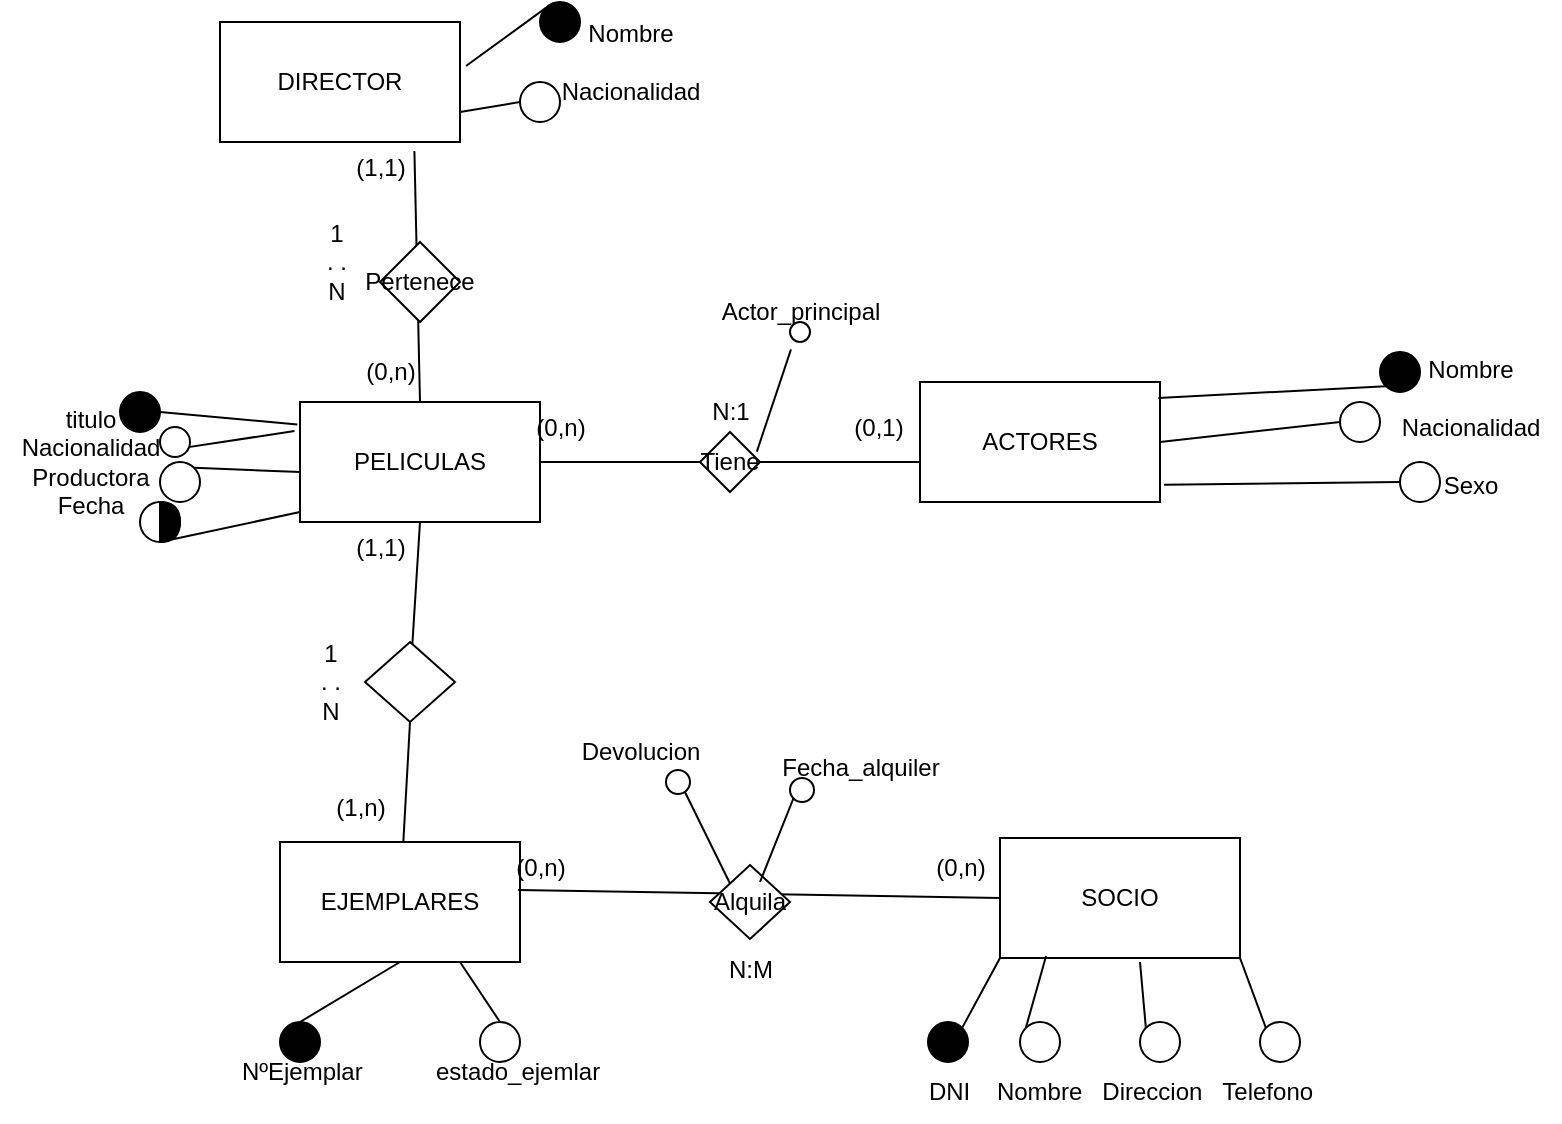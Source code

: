 <mxfile version="24.7.16">
  <diagram name="Página-1" id="RYaDu93JRH5T1yxg-O5U">
    <mxGraphModel dx="1134" dy="1034" grid="1" gridSize="10" guides="1" tooltips="1" connect="1" arrows="1" fold="1" page="1" pageScale="1" pageWidth="827" pageHeight="1169" math="0" shadow="0">
      <root>
        <mxCell id="0" />
        <mxCell id="1" parent="0" />
        <mxCell id="RigSfvIxKnmACGcDbRm8-1" value="PELICULAS" style="whiteSpace=wrap;html=1;" vertex="1" parent="1">
          <mxGeometry x="150" y="220" width="120" height="60" as="geometry" />
        </mxCell>
        <mxCell id="RigSfvIxKnmACGcDbRm8-3" value="DIRECTOR" style="whiteSpace=wrap;html=1;" vertex="1" parent="1">
          <mxGeometry x="110" y="30" width="120" height="60" as="geometry" />
        </mxCell>
        <mxCell id="RigSfvIxKnmACGcDbRm8-4" value="EJEMPLARES" style="whiteSpace=wrap;html=1;" vertex="1" parent="1">
          <mxGeometry x="140" y="440" width="120" height="60" as="geometry" />
        </mxCell>
        <mxCell id="RigSfvIxKnmACGcDbRm8-5" value="SOCIO" style="whiteSpace=wrap;html=1;" vertex="1" parent="1">
          <mxGeometry x="500" y="438" width="120" height="60" as="geometry" />
        </mxCell>
        <mxCell id="RigSfvIxKnmACGcDbRm8-6" value="ACTORES" style="whiteSpace=wrap;html=1;" vertex="1" parent="1">
          <mxGeometry x="460" y="210" width="120" height="60" as="geometry" />
        </mxCell>
        <mxCell id="RigSfvIxKnmACGcDbRm8-7" value="titulo&lt;div&gt;Nacionalidad&lt;/div&gt;&lt;div&gt;Productora&lt;/div&gt;&lt;div&gt;Fecha&lt;/div&gt;" style="text;html=1;align=center;verticalAlign=middle;resizable=0;points=[];autosize=1;strokeColor=none;fillColor=none;" vertex="1" parent="1">
          <mxGeometry y="215" width="90" height="70" as="geometry" />
        </mxCell>
        <mxCell id="RigSfvIxKnmACGcDbRm8-8" value="" style="endArrow=none;html=1;rounded=0;entryX=-0.023;entryY=0.242;entryDx=0;entryDy=0;entryPerimeter=0;" edge="1" parent="1" source="RigSfvIxKnmACGcDbRm8-7" target="RigSfvIxKnmACGcDbRm8-1">
          <mxGeometry width="50" height="50" relative="1" as="geometry">
            <mxPoint x="60" y="300" as="sourcePoint" />
            <mxPoint x="110" y="250" as="targetPoint" />
          </mxGeometry>
        </mxCell>
        <mxCell id="RigSfvIxKnmACGcDbRm8-9" value="" style="ellipse;whiteSpace=wrap;html=1;aspect=fixed;strokeColor=#000000;fillColor=#000000;" vertex="1" parent="1">
          <mxGeometry x="60" y="215" width="20" height="20" as="geometry" />
        </mxCell>
        <mxCell id="RigSfvIxKnmACGcDbRm8-10" value="" style="ellipse;whiteSpace=wrap;html=1;aspect=fixed;" vertex="1" parent="1">
          <mxGeometry x="80" y="232.5" width="15" height="15" as="geometry" />
        </mxCell>
        <mxCell id="RigSfvIxKnmACGcDbRm8-11" value="" style="ellipse;whiteSpace=wrap;html=1;aspect=fixed;" vertex="1" parent="1">
          <mxGeometry x="80" y="250" width="20" height="20" as="geometry" />
        </mxCell>
        <mxCell id="RigSfvIxKnmACGcDbRm8-12" value="" style="ellipse;whiteSpace=wrap;html=1;aspect=fixed;" vertex="1" parent="1">
          <mxGeometry x="70" y="270" width="20" height="20" as="geometry" />
        </mxCell>
        <mxCell id="RigSfvIxKnmACGcDbRm8-13" value="" style="endArrow=none;html=1;rounded=0;entryX=-0.011;entryY=0.187;entryDx=0;entryDy=0;entryPerimeter=0;exitX=1;exitY=0.5;exitDx=0;exitDy=0;" edge="1" parent="1" source="RigSfvIxKnmACGcDbRm8-9" target="RigSfvIxKnmACGcDbRm8-1">
          <mxGeometry width="50" height="50" relative="1" as="geometry">
            <mxPoint x="100" y="253" as="sourcePoint" />
            <mxPoint x="157" y="245" as="targetPoint" />
          </mxGeometry>
        </mxCell>
        <mxCell id="RigSfvIxKnmACGcDbRm8-14" value="" style="endArrow=none;html=1;rounded=0;exitX=1;exitY=0;exitDx=0;exitDy=0;" edge="1" parent="1" source="RigSfvIxKnmACGcDbRm8-11">
          <mxGeometry width="50" height="50" relative="1" as="geometry">
            <mxPoint x="110" y="263" as="sourcePoint" />
            <mxPoint x="150" y="255" as="targetPoint" />
          </mxGeometry>
        </mxCell>
        <mxCell id="RigSfvIxKnmACGcDbRm8-16" value="" style="endArrow=none;html=1;rounded=0;exitX=0.5;exitY=1;exitDx=0;exitDy=0;" edge="1" parent="1" source="RigSfvIxKnmACGcDbRm8-12">
          <mxGeometry width="50" height="50" relative="1" as="geometry">
            <mxPoint x="130" y="283" as="sourcePoint" />
            <mxPoint x="150" y="275" as="targetPoint" />
          </mxGeometry>
        </mxCell>
        <mxCell id="RigSfvIxKnmACGcDbRm8-17" value="" style="shape=or;whiteSpace=wrap;html=1;fillColor=#000000;" vertex="1" parent="1">
          <mxGeometry x="80" y="270" width="10" height="20" as="geometry" />
        </mxCell>
        <mxCell id="RigSfvIxKnmACGcDbRm8-19" value="Nombre&lt;div&gt;&lt;span style=&quot;background-color: initial;&quot;&gt;&lt;br&gt;&lt;/span&gt;&lt;/div&gt;&lt;div&gt;&lt;span style=&quot;background-color: initial;&quot;&gt;Nacionalidad&lt;/span&gt;&lt;/div&gt;&lt;div&gt;&lt;br&gt;&lt;div&gt;Sexo&lt;/div&gt;&lt;/div&gt;&lt;div&gt;&lt;br&gt;&lt;/div&gt;" style="text;html=1;align=center;verticalAlign=middle;resizable=0;points=[];autosize=1;strokeColor=none;fillColor=none;" vertex="1" parent="1">
          <mxGeometry x="690" y="190" width="90" height="100" as="geometry" />
        </mxCell>
        <mxCell id="RigSfvIxKnmACGcDbRm8-20" value="" style="endArrow=none;html=1;rounded=0;exitX=0.993;exitY=0.133;exitDx=0;exitDy=0;exitPerimeter=0;entryX=0;entryY=1;entryDx=0;entryDy=0;" edge="1" parent="1" source="RigSfvIxKnmACGcDbRm8-6" target="RigSfvIxKnmACGcDbRm8-21">
          <mxGeometry width="50" height="50" relative="1" as="geometry">
            <mxPoint x="570" y="330" as="sourcePoint" />
            <mxPoint x="640" y="218" as="targetPoint" />
          </mxGeometry>
        </mxCell>
        <mxCell id="RigSfvIxKnmACGcDbRm8-21" value="" style="ellipse;whiteSpace=wrap;html=1;aspect=fixed;fillColor=#000000;" vertex="1" parent="1">
          <mxGeometry x="690" y="195" width="20" height="20" as="geometry" />
        </mxCell>
        <mxCell id="RigSfvIxKnmACGcDbRm8-22" value="" style="ellipse;whiteSpace=wrap;html=1;aspect=fixed;" vertex="1" parent="1">
          <mxGeometry x="670" y="220" width="20" height="20" as="geometry" />
        </mxCell>
        <mxCell id="RigSfvIxKnmACGcDbRm8-23" value="" style="ellipse;whiteSpace=wrap;html=1;aspect=fixed;" vertex="1" parent="1">
          <mxGeometry x="700" y="250" width="20" height="20" as="geometry" />
        </mxCell>
        <mxCell id="RigSfvIxKnmACGcDbRm8-24" value="" style="endArrow=none;html=1;rounded=0;exitX=1;exitY=0.5;exitDx=0;exitDy=0;entryX=0;entryY=0.5;entryDx=0;entryDy=0;" edge="1" parent="1" source="RigSfvIxKnmACGcDbRm8-6" target="RigSfvIxKnmACGcDbRm8-22">
          <mxGeometry width="50" height="50" relative="1" as="geometry">
            <mxPoint x="589" y="228" as="sourcePoint" />
            <mxPoint x="703" y="222" as="targetPoint" />
          </mxGeometry>
        </mxCell>
        <mxCell id="RigSfvIxKnmACGcDbRm8-25" value="" style="endArrow=none;html=1;rounded=0;exitX=1.017;exitY=0.857;exitDx=0;exitDy=0;exitPerimeter=0;entryX=0;entryY=0.5;entryDx=0;entryDy=0;" edge="1" parent="1" source="RigSfvIxKnmACGcDbRm8-6" target="RigSfvIxKnmACGcDbRm8-23">
          <mxGeometry width="50" height="50" relative="1" as="geometry">
            <mxPoint x="599" y="238" as="sourcePoint" />
            <mxPoint x="713" y="232" as="targetPoint" />
          </mxGeometry>
        </mxCell>
        <mxCell id="RigSfvIxKnmACGcDbRm8-26" value="" style="endArrow=none;html=1;rounded=0;exitX=1;exitY=0.5;exitDx=0;exitDy=0;entryX=0;entryY=0.667;entryDx=0;entryDy=0;entryPerimeter=0;" edge="1" parent="1" source="RigSfvIxKnmACGcDbRm8-27" target="RigSfvIxKnmACGcDbRm8-6">
          <mxGeometry width="50" height="50" relative="1" as="geometry">
            <mxPoint x="250" y="230" as="sourcePoint" />
            <mxPoint x="300" y="180" as="targetPoint" />
          </mxGeometry>
        </mxCell>
        <mxCell id="RigSfvIxKnmACGcDbRm8-28" value="" style="endArrow=none;html=1;rounded=0;exitX=1;exitY=0.5;exitDx=0;exitDy=0;entryX=0;entryY=0.5;entryDx=0;entryDy=0;" edge="1" parent="1" source="RigSfvIxKnmACGcDbRm8-1" target="RigSfvIxKnmACGcDbRm8-27">
          <mxGeometry width="50" height="50" relative="1" as="geometry">
            <mxPoint x="270" y="250" as="sourcePoint" />
            <mxPoint x="460" y="250" as="targetPoint" />
          </mxGeometry>
        </mxCell>
        <mxCell id="RigSfvIxKnmACGcDbRm8-27" value="Tiene" style="rhombus;whiteSpace=wrap;html=1;" vertex="1" parent="1">
          <mxGeometry x="350" y="235" width="30" height="30" as="geometry" />
        </mxCell>
        <mxCell id="RigSfvIxKnmACGcDbRm8-29" value="" style="endArrow=none;html=1;rounded=0;exitX=0.947;exitY=0.327;exitDx=0;exitDy=0;exitPerimeter=0;entryX=0.455;entryY=1.122;entryDx=0;entryDy=0;entryPerimeter=0;" edge="1" parent="1" source="RigSfvIxKnmACGcDbRm8-27" target="RigSfvIxKnmACGcDbRm8-31">
          <mxGeometry width="50" height="50" relative="1" as="geometry">
            <mxPoint x="390" y="260" as="sourcePoint" />
            <mxPoint x="390" y="220" as="targetPoint" />
          </mxGeometry>
        </mxCell>
        <mxCell id="RigSfvIxKnmACGcDbRm8-30" value="" style="ellipse;whiteSpace=wrap;html=1;aspect=fixed;" vertex="1" parent="1">
          <mxGeometry x="395" y="180" width="10" height="10" as="geometry" />
        </mxCell>
        <mxCell id="RigSfvIxKnmACGcDbRm8-31" value="Actor_principal" style="text;html=1;align=center;verticalAlign=middle;resizable=0;points=[];autosize=1;strokeColor=none;fillColor=none;" vertex="1" parent="1">
          <mxGeometry x="350" y="160" width="100" height="30" as="geometry" />
        </mxCell>
        <mxCell id="RigSfvIxKnmACGcDbRm8-32" value="(0,n)" style="text;html=1;align=center;verticalAlign=middle;resizable=0;points=[];autosize=1;strokeColor=none;fillColor=none;" vertex="1" parent="1">
          <mxGeometry x="255" y="218" width="50" height="30" as="geometry" />
        </mxCell>
        <mxCell id="RigSfvIxKnmACGcDbRm8-33" value="(0,1)" style="text;html=1;align=center;verticalAlign=middle;resizable=0;points=[];autosize=1;strokeColor=none;fillColor=none;" vertex="1" parent="1">
          <mxGeometry x="414" y="218" width="50" height="30" as="geometry" />
        </mxCell>
        <mxCell id="RigSfvIxKnmACGcDbRm8-34" value="N:1" style="text;html=1;align=center;verticalAlign=middle;resizable=0;points=[];autosize=1;strokeColor=none;fillColor=none;" vertex="1" parent="1">
          <mxGeometry x="345" y="210" width="40" height="30" as="geometry" />
        </mxCell>
        <mxCell id="RigSfvIxKnmACGcDbRm8-36" value="Nombre&lt;div&gt;&lt;br&gt;&lt;/div&gt;&lt;div&gt;Nacionalidad&lt;/div&gt;" style="text;html=1;align=center;verticalAlign=middle;resizable=0;points=[];autosize=1;strokeColor=none;fillColor=none;" vertex="1" parent="1">
          <mxGeometry x="270" y="20" width="90" height="60" as="geometry" />
        </mxCell>
        <mxCell id="RigSfvIxKnmACGcDbRm8-37" value="" style="ellipse;whiteSpace=wrap;html=1;aspect=fixed;fillColor=#000000;" vertex="1" parent="1">
          <mxGeometry x="270" y="20" width="20" height="20" as="geometry" />
        </mxCell>
        <mxCell id="RigSfvIxKnmACGcDbRm8-38" value="" style="ellipse;whiteSpace=wrap;html=1;aspect=fixed;" vertex="1" parent="1">
          <mxGeometry x="260" y="60" width="20" height="20" as="geometry" />
        </mxCell>
        <mxCell id="RigSfvIxKnmACGcDbRm8-41" value="" style="endArrow=none;html=1;rounded=0;exitX=1;exitY=0.75;exitDx=0;exitDy=0;entryX=0;entryY=0.5;entryDx=0;entryDy=0;" edge="1" parent="1" source="RigSfvIxKnmACGcDbRm8-3" target="RigSfvIxKnmACGcDbRm8-38">
          <mxGeometry width="50" height="50" relative="1" as="geometry">
            <mxPoint x="320" y="230" as="sourcePoint" />
            <mxPoint x="370" y="180" as="targetPoint" />
          </mxGeometry>
        </mxCell>
        <mxCell id="RigSfvIxKnmACGcDbRm8-42" value="" style="endArrow=none;html=1;rounded=0;exitX=1.025;exitY=0.367;exitDx=0;exitDy=0;entryX=0;entryY=0;entryDx=0;entryDy=0;exitPerimeter=0;" edge="1" parent="1" source="RigSfvIxKnmACGcDbRm8-3" target="RigSfvIxKnmACGcDbRm8-37">
          <mxGeometry width="50" height="50" relative="1" as="geometry">
            <mxPoint x="240" y="85" as="sourcePoint" />
            <mxPoint x="270" y="80" as="targetPoint" />
          </mxGeometry>
        </mxCell>
        <mxCell id="RigSfvIxKnmACGcDbRm8-43" value="" style="endArrow=none;html=1;rounded=0;entryX=0.81;entryY=1.075;entryDx=0;entryDy=0;entryPerimeter=0;exitX=0.5;exitY=0;exitDx=0;exitDy=0;" edge="1" parent="1" source="RigSfvIxKnmACGcDbRm8-1" target="RigSfvIxKnmACGcDbRm8-3">
          <mxGeometry width="50" height="50" relative="1" as="geometry">
            <mxPoint x="320" y="270" as="sourcePoint" />
            <mxPoint x="370" y="220" as="targetPoint" />
          </mxGeometry>
        </mxCell>
        <mxCell id="RigSfvIxKnmACGcDbRm8-44" value="Pertenece" style="rhombus;whiteSpace=wrap;html=1;" vertex="1" parent="1">
          <mxGeometry x="190" y="140" width="40" height="40" as="geometry" />
        </mxCell>
        <mxCell id="RigSfvIxKnmACGcDbRm8-45" value="(0,n)" style="text;html=1;align=center;verticalAlign=middle;resizable=0;points=[];autosize=1;strokeColor=none;fillColor=none;" vertex="1" parent="1">
          <mxGeometry x="170" y="190" width="50" height="30" as="geometry" />
        </mxCell>
        <mxCell id="RigSfvIxKnmACGcDbRm8-46" value="(1,1)" style="text;html=1;align=center;verticalAlign=middle;resizable=0;points=[];autosize=1;strokeColor=none;fillColor=none;" vertex="1" parent="1">
          <mxGeometry x="165" y="88" width="50" height="30" as="geometry" />
        </mxCell>
        <mxCell id="RigSfvIxKnmACGcDbRm8-47" value="1&lt;div&gt;. .&lt;/div&gt;&lt;div&gt;N&lt;/div&gt;" style="text;html=1;align=center;verticalAlign=middle;resizable=0;points=[];autosize=1;strokeColor=none;fillColor=none;" vertex="1" parent="1">
          <mxGeometry x="152.5" y="120" width="30" height="60" as="geometry" />
        </mxCell>
        <mxCell id="RigSfvIxKnmACGcDbRm8-48" value="NºEjemplar&amp;nbsp; &amp;nbsp; &amp;nbsp; &amp;nbsp; &amp;nbsp; &amp;nbsp;estado_ejemlar" style="text;html=1;align=center;verticalAlign=middle;resizable=0;points=[];autosize=1;strokeColor=none;fillColor=none;" vertex="1" parent="1">
          <mxGeometry x="110" y="540" width="200" height="30" as="geometry" />
        </mxCell>
        <mxCell id="RigSfvIxKnmACGcDbRm8-49" value="" style="ellipse;whiteSpace=wrap;html=1;aspect=fixed;fillColor=#000000;" vertex="1" parent="1">
          <mxGeometry x="140" y="530" width="20" height="20" as="geometry" />
        </mxCell>
        <mxCell id="RigSfvIxKnmACGcDbRm8-51" value="" style="ellipse;whiteSpace=wrap;html=1;aspect=fixed;" vertex="1" parent="1">
          <mxGeometry x="240" y="530" width="20" height="20" as="geometry" />
        </mxCell>
        <mxCell id="RigSfvIxKnmACGcDbRm8-52" value="" style="endArrow=none;html=1;rounded=0;entryX=0.5;entryY=1;entryDx=0;entryDy=0;exitX=0.5;exitY=0;exitDx=0;exitDy=0;" edge="1" parent="1" source="RigSfvIxKnmACGcDbRm8-49" target="RigSfvIxKnmACGcDbRm8-4">
          <mxGeometry width="50" height="50" relative="1" as="geometry">
            <mxPoint x="370" y="550" as="sourcePoint" />
            <mxPoint x="420" y="500" as="targetPoint" />
          </mxGeometry>
        </mxCell>
        <mxCell id="RigSfvIxKnmACGcDbRm8-53" value="" style="endArrow=none;html=1;rounded=0;entryX=0.75;entryY=1;entryDx=0;entryDy=0;exitX=0.5;exitY=0;exitDx=0;exitDy=0;" edge="1" parent="1" source="RigSfvIxKnmACGcDbRm8-51" target="RigSfvIxKnmACGcDbRm8-4">
          <mxGeometry width="50" height="50" relative="1" as="geometry">
            <mxPoint x="160" y="540" as="sourcePoint" />
            <mxPoint x="210" y="510" as="targetPoint" />
          </mxGeometry>
        </mxCell>
        <mxCell id="RigSfvIxKnmACGcDbRm8-54" value="" style="endArrow=none;html=1;rounded=0;entryX=0.5;entryY=1;entryDx=0;entryDy=0;" edge="1" parent="1" source="RigSfvIxKnmACGcDbRm8-55" target="RigSfvIxKnmACGcDbRm8-1">
          <mxGeometry width="50" height="50" relative="1" as="geometry">
            <mxPoint x="330" y="530" as="sourcePoint" />
            <mxPoint x="380" y="480" as="targetPoint" />
          </mxGeometry>
        </mxCell>
        <mxCell id="RigSfvIxKnmACGcDbRm8-56" value="" style="endArrow=none;html=1;rounded=0;entryX=0.5;entryY=1;entryDx=0;entryDy=0;" edge="1" parent="1" source="RigSfvIxKnmACGcDbRm8-4" target="RigSfvIxKnmACGcDbRm8-55">
          <mxGeometry width="50" height="50" relative="1" as="geometry">
            <mxPoint x="202" y="440" as="sourcePoint" />
            <mxPoint x="210" y="280" as="targetPoint" />
          </mxGeometry>
        </mxCell>
        <mxCell id="RigSfvIxKnmACGcDbRm8-55" value="" style="rhombus;whiteSpace=wrap;html=1;" vertex="1" parent="1">
          <mxGeometry x="182.5" y="340" width="45" height="40" as="geometry" />
        </mxCell>
        <mxCell id="RigSfvIxKnmACGcDbRm8-57" value="(1,n)" style="text;html=1;align=center;verticalAlign=middle;resizable=0;points=[];autosize=1;strokeColor=none;fillColor=none;" vertex="1" parent="1">
          <mxGeometry x="155" y="408" width="50" height="30" as="geometry" />
        </mxCell>
        <mxCell id="RigSfvIxKnmACGcDbRm8-58" value="(1,1)" style="text;html=1;align=center;verticalAlign=middle;resizable=0;points=[];autosize=1;strokeColor=none;fillColor=none;" vertex="1" parent="1">
          <mxGeometry x="165" y="278" width="50" height="30" as="geometry" />
        </mxCell>
        <mxCell id="RigSfvIxKnmACGcDbRm8-59" value="1&lt;div&gt;. .&lt;br&gt;N&lt;/div&gt;" style="text;html=1;align=center;verticalAlign=middle;resizable=0;points=[];autosize=1;strokeColor=none;fillColor=none;" vertex="1" parent="1">
          <mxGeometry x="150" y="330" width="30" height="60" as="geometry" />
        </mxCell>
        <mxCell id="RigSfvIxKnmACGcDbRm8-60" value="DNI&amp;nbsp; &amp;nbsp; Nombre&amp;nbsp; &amp;nbsp;Direccion&amp;nbsp; &amp;nbsp;Telefono" style="text;html=1;align=center;verticalAlign=middle;resizable=0;points=[];autosize=1;strokeColor=none;fillColor=none;" vertex="1" parent="1">
          <mxGeometry x="450" y="550" width="220" height="30" as="geometry" />
        </mxCell>
        <mxCell id="RigSfvIxKnmACGcDbRm8-61" value="" style="ellipse;whiteSpace=wrap;html=1;aspect=fixed;fillColor=#000000;" vertex="1" parent="1">
          <mxGeometry x="464" y="530" width="20" height="20" as="geometry" />
        </mxCell>
        <mxCell id="RigSfvIxKnmACGcDbRm8-62" value="" style="ellipse;whiteSpace=wrap;html=1;aspect=fixed;" vertex="1" parent="1">
          <mxGeometry x="510" y="530" width="20" height="20" as="geometry" />
        </mxCell>
        <mxCell id="RigSfvIxKnmACGcDbRm8-63" value="" style="ellipse;whiteSpace=wrap;html=1;aspect=fixed;" vertex="1" parent="1">
          <mxGeometry x="570" y="530" width="20" height="20" as="geometry" />
        </mxCell>
        <mxCell id="RigSfvIxKnmACGcDbRm8-64" value="" style="ellipse;whiteSpace=wrap;html=1;aspect=fixed;" vertex="1" parent="1">
          <mxGeometry x="630" y="530" width="20" height="20" as="geometry" />
        </mxCell>
        <mxCell id="RigSfvIxKnmACGcDbRm8-65" value="" style="endArrow=none;html=1;rounded=0;entryX=0;entryY=1;entryDx=0;entryDy=0;exitX=1;exitY=0;exitDx=0;exitDy=0;" edge="1" parent="1" source="RigSfvIxKnmACGcDbRm8-61" target="RigSfvIxKnmACGcDbRm8-5">
          <mxGeometry width="50" height="50" relative="1" as="geometry">
            <mxPoint x="330" y="530" as="sourcePoint" />
            <mxPoint x="380" y="480" as="targetPoint" />
          </mxGeometry>
        </mxCell>
        <mxCell id="RigSfvIxKnmACGcDbRm8-66" value="" style="endArrow=none;html=1;rounded=0;entryX=0.192;entryY=0.983;entryDx=0;entryDy=0;exitX=0;exitY=0;exitDx=0;exitDy=0;entryPerimeter=0;" edge="1" parent="1" source="RigSfvIxKnmACGcDbRm8-62" target="RigSfvIxKnmACGcDbRm8-5">
          <mxGeometry width="50" height="50" relative="1" as="geometry">
            <mxPoint x="491" y="543" as="sourcePoint" />
            <mxPoint x="510" y="508" as="targetPoint" />
          </mxGeometry>
        </mxCell>
        <mxCell id="RigSfvIxKnmACGcDbRm8-67" value="" style="endArrow=none;html=1;rounded=0;exitX=0;exitY=0;exitDx=0;exitDy=0;" edge="1" parent="1" source="RigSfvIxKnmACGcDbRm8-63">
          <mxGeometry width="50" height="50" relative="1" as="geometry">
            <mxPoint x="501" y="553" as="sourcePoint" />
            <mxPoint x="570" y="500" as="targetPoint" />
          </mxGeometry>
        </mxCell>
        <mxCell id="RigSfvIxKnmACGcDbRm8-68" value="" style="endArrow=none;html=1;rounded=0;entryX=1;entryY=1;entryDx=0;entryDy=0;exitX=0;exitY=0;exitDx=0;exitDy=0;" edge="1" parent="1" source="RigSfvIxKnmACGcDbRm8-64" target="RigSfvIxKnmACGcDbRm8-5">
          <mxGeometry width="50" height="50" relative="1" as="geometry">
            <mxPoint x="630" y="520" as="sourcePoint" />
            <mxPoint x="530" y="528" as="targetPoint" />
          </mxGeometry>
        </mxCell>
        <mxCell id="RigSfvIxKnmACGcDbRm8-69" value="" style="endArrow=none;html=1;rounded=0;entryX=0;entryY=0.5;entryDx=0;entryDy=0;exitX=0.992;exitY=0.4;exitDx=0;exitDy=0;exitPerimeter=0;" edge="1" parent="1" source="RigSfvIxKnmACGcDbRm8-4" target="RigSfvIxKnmACGcDbRm8-5">
          <mxGeometry width="50" height="50" relative="1" as="geometry">
            <mxPoint x="330" y="530" as="sourcePoint" />
            <mxPoint x="380" y="480" as="targetPoint" />
          </mxGeometry>
        </mxCell>
        <mxCell id="RigSfvIxKnmACGcDbRm8-70" value="Alquila" style="rhombus;whiteSpace=wrap;html=1;" vertex="1" parent="1">
          <mxGeometry x="355" y="451.5" width="40" height="37" as="geometry" />
        </mxCell>
        <mxCell id="RigSfvIxKnmACGcDbRm8-71" value="" style="endArrow=none;html=1;rounded=0;" edge="1" parent="1">
          <mxGeometry width="50" height="50" relative="1" as="geometry">
            <mxPoint x="400" y="410" as="sourcePoint" />
            <mxPoint x="380" y="460" as="targetPoint" />
          </mxGeometry>
        </mxCell>
        <mxCell id="RigSfvIxKnmACGcDbRm8-72" value="Fecha_alquiler&lt;div&gt;&lt;br&gt;&lt;/div&gt;" style="text;html=1;align=center;verticalAlign=middle;resizable=0;points=[];autosize=1;strokeColor=none;fillColor=none;" vertex="1" parent="1">
          <mxGeometry x="380" y="390" width="100" height="40" as="geometry" />
        </mxCell>
        <mxCell id="RigSfvIxKnmACGcDbRm8-73" value="" style="endArrow=none;html=1;rounded=0;entryX=0;entryY=0;entryDx=0;entryDy=0;" edge="1" parent="1" target="RigSfvIxKnmACGcDbRm8-70">
          <mxGeometry width="50" height="50" relative="1" as="geometry">
            <mxPoint x="340" y="410" as="sourcePoint" />
            <mxPoint x="390" y="470" as="targetPoint" />
          </mxGeometry>
        </mxCell>
        <mxCell id="RigSfvIxKnmACGcDbRm8-74" value="Devolucion" style="text;html=1;align=center;verticalAlign=middle;resizable=0;points=[];autosize=1;strokeColor=none;fillColor=none;" vertex="1" parent="1">
          <mxGeometry x="280" y="380" width="80" height="30" as="geometry" />
        </mxCell>
        <mxCell id="RigSfvIxKnmACGcDbRm8-75" value="" style="ellipse;whiteSpace=wrap;html=1;aspect=fixed;" vertex="1" parent="1">
          <mxGeometry x="395" y="408" width="12" height="12" as="geometry" />
        </mxCell>
        <mxCell id="RigSfvIxKnmACGcDbRm8-77" value="" style="ellipse;whiteSpace=wrap;html=1;aspect=fixed;" vertex="1" parent="1">
          <mxGeometry x="333" y="404" width="12" height="12" as="geometry" />
        </mxCell>
        <mxCell id="RigSfvIxKnmACGcDbRm8-78" value="(0,n)" style="text;html=1;align=center;verticalAlign=middle;resizable=0;points=[];autosize=1;strokeColor=none;fillColor=none;" vertex="1" parent="1">
          <mxGeometry x="245" y="438" width="50" height="30" as="geometry" />
        </mxCell>
        <mxCell id="RigSfvIxKnmACGcDbRm8-79" value="(0,n)" style="text;html=1;align=center;verticalAlign=middle;resizable=0;points=[];autosize=1;strokeColor=none;fillColor=none;" vertex="1" parent="1">
          <mxGeometry x="455" y="438" width="50" height="30" as="geometry" />
        </mxCell>
        <mxCell id="RigSfvIxKnmACGcDbRm8-80" value="N:M" style="text;html=1;align=center;verticalAlign=middle;resizable=0;points=[];autosize=1;strokeColor=none;fillColor=none;" vertex="1" parent="1">
          <mxGeometry x="350" y="488.5" width="50" height="30" as="geometry" />
        </mxCell>
      </root>
    </mxGraphModel>
  </diagram>
</mxfile>
